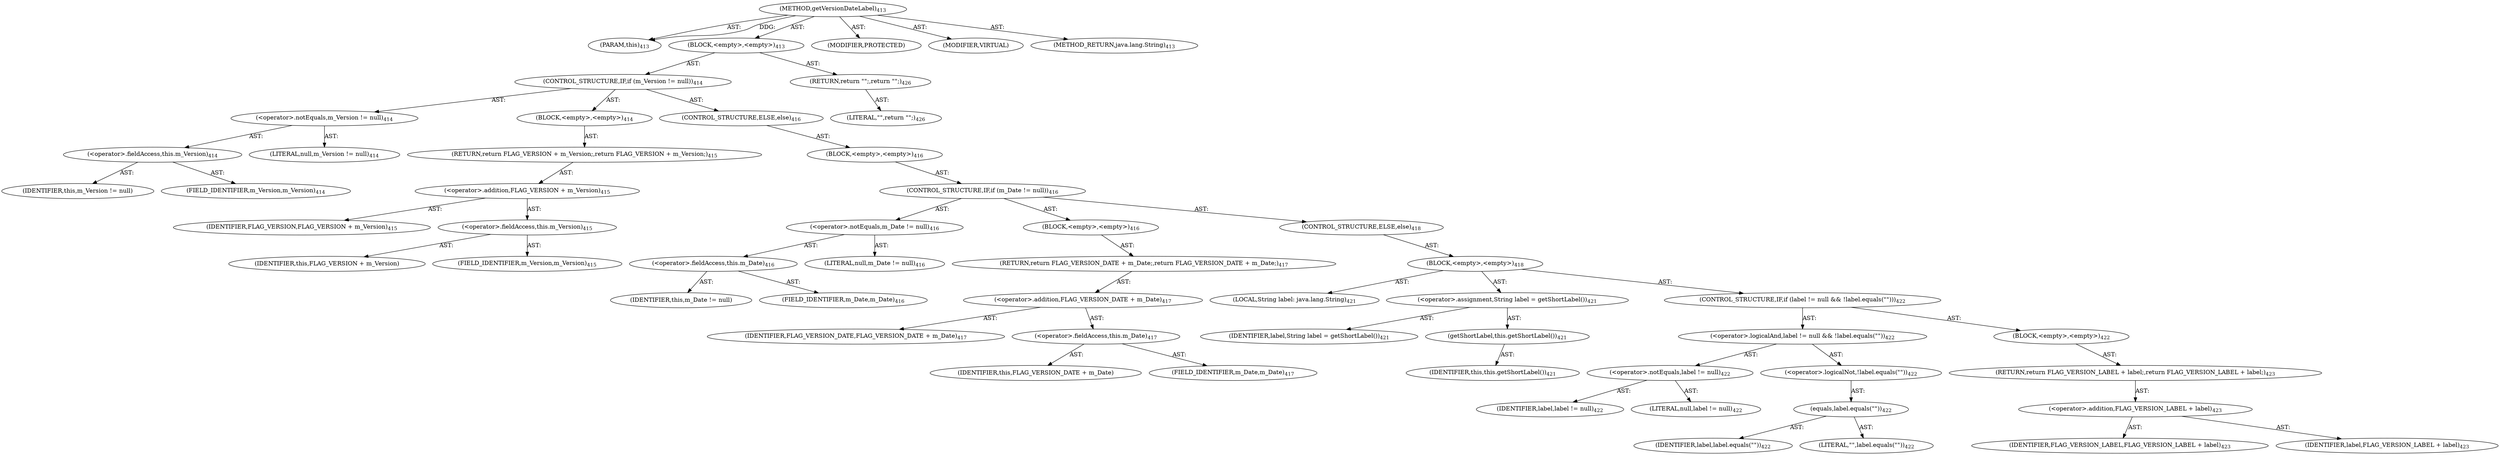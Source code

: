 digraph "getVersionDateLabel" {  
"111669149733" [label = <(METHOD,getVersionDateLabel)<SUB>413</SUB>> ]
"115964116995" [label = <(PARAM,this)<SUB>413</SUB>> ]
"25769803824" [label = <(BLOCK,&lt;empty&gt;,&lt;empty&gt;)<SUB>413</SUB>> ]
"47244640266" [label = <(CONTROL_STRUCTURE,IF,if (m_Version != null))<SUB>414</SUB>> ]
"30064771197" [label = <(&lt;operator&gt;.notEquals,m_Version != null)<SUB>414</SUB>> ]
"30064771198" [label = <(&lt;operator&gt;.fieldAccess,this.m_Version)<SUB>414</SUB>> ]
"68719476867" [label = <(IDENTIFIER,this,m_Version != null)> ]
"55834574895" [label = <(FIELD_IDENTIFIER,m_Version,m_Version)<SUB>414</SUB>> ]
"90194313235" [label = <(LITERAL,null,m_Version != null)<SUB>414</SUB>> ]
"25769803825" [label = <(BLOCK,&lt;empty&gt;,&lt;empty&gt;)<SUB>414</SUB>> ]
"146028888075" [label = <(RETURN,return FLAG_VERSION + m_Version;,return FLAG_VERSION + m_Version;)<SUB>415</SUB>> ]
"30064771199" [label = <(&lt;operator&gt;.addition,FLAG_VERSION + m_Version)<SUB>415</SUB>> ]
"68719476868" [label = <(IDENTIFIER,FLAG_VERSION,FLAG_VERSION + m_Version)<SUB>415</SUB>> ]
"30064771200" [label = <(&lt;operator&gt;.fieldAccess,this.m_Version)<SUB>415</SUB>> ]
"68719476869" [label = <(IDENTIFIER,this,FLAG_VERSION + m_Version)> ]
"55834574896" [label = <(FIELD_IDENTIFIER,m_Version,m_Version)<SUB>415</SUB>> ]
"47244640267" [label = <(CONTROL_STRUCTURE,ELSE,else)<SUB>416</SUB>> ]
"25769803826" [label = <(BLOCK,&lt;empty&gt;,&lt;empty&gt;)<SUB>416</SUB>> ]
"47244640268" [label = <(CONTROL_STRUCTURE,IF,if (m_Date != null))<SUB>416</SUB>> ]
"30064771201" [label = <(&lt;operator&gt;.notEquals,m_Date != null)<SUB>416</SUB>> ]
"30064771202" [label = <(&lt;operator&gt;.fieldAccess,this.m_Date)<SUB>416</SUB>> ]
"68719476870" [label = <(IDENTIFIER,this,m_Date != null)> ]
"55834574897" [label = <(FIELD_IDENTIFIER,m_Date,m_Date)<SUB>416</SUB>> ]
"90194313236" [label = <(LITERAL,null,m_Date != null)<SUB>416</SUB>> ]
"25769803827" [label = <(BLOCK,&lt;empty&gt;,&lt;empty&gt;)<SUB>416</SUB>> ]
"146028888076" [label = <(RETURN,return FLAG_VERSION_DATE + m_Date;,return FLAG_VERSION_DATE + m_Date;)<SUB>417</SUB>> ]
"30064771203" [label = <(&lt;operator&gt;.addition,FLAG_VERSION_DATE + m_Date)<SUB>417</SUB>> ]
"68719476871" [label = <(IDENTIFIER,FLAG_VERSION_DATE,FLAG_VERSION_DATE + m_Date)<SUB>417</SUB>> ]
"30064771204" [label = <(&lt;operator&gt;.fieldAccess,this.m_Date)<SUB>417</SUB>> ]
"68719476872" [label = <(IDENTIFIER,this,FLAG_VERSION_DATE + m_Date)> ]
"55834574898" [label = <(FIELD_IDENTIFIER,m_Date,m_Date)<SUB>417</SUB>> ]
"47244640269" [label = <(CONTROL_STRUCTURE,ELSE,else)<SUB>418</SUB>> ]
"25769803828" [label = <(BLOCK,&lt;empty&gt;,&lt;empty&gt;)<SUB>418</SUB>> ]
"94489280518" [label = <(LOCAL,String label: java.lang.String)<SUB>421</SUB>> ]
"30064771205" [label = <(&lt;operator&gt;.assignment,String label = getShortLabel())<SUB>421</SUB>> ]
"68719476873" [label = <(IDENTIFIER,label,String label = getShortLabel())<SUB>421</SUB>> ]
"30064771206" [label = <(getShortLabel,this.getShortLabel())<SUB>421</SUB>> ]
"68719476743" [label = <(IDENTIFIER,this,this.getShortLabel())<SUB>421</SUB>> ]
"47244640270" [label = <(CONTROL_STRUCTURE,IF,if (label != null &amp;&amp; !label.equals(&quot;&quot;)))<SUB>422</SUB>> ]
"30064771207" [label = <(&lt;operator&gt;.logicalAnd,label != null &amp;&amp; !label.equals(&quot;&quot;))<SUB>422</SUB>> ]
"30064771208" [label = <(&lt;operator&gt;.notEquals,label != null)<SUB>422</SUB>> ]
"68719476874" [label = <(IDENTIFIER,label,label != null)<SUB>422</SUB>> ]
"90194313237" [label = <(LITERAL,null,label != null)<SUB>422</SUB>> ]
"30064771209" [label = <(&lt;operator&gt;.logicalNot,!label.equals(&quot;&quot;))<SUB>422</SUB>> ]
"30064771210" [label = <(equals,label.equals(&quot;&quot;))<SUB>422</SUB>> ]
"68719476875" [label = <(IDENTIFIER,label,label.equals(&quot;&quot;))<SUB>422</SUB>> ]
"90194313238" [label = <(LITERAL,&quot;&quot;,label.equals(&quot;&quot;))<SUB>422</SUB>> ]
"25769803829" [label = <(BLOCK,&lt;empty&gt;,&lt;empty&gt;)<SUB>422</SUB>> ]
"146028888077" [label = <(RETURN,return FLAG_VERSION_LABEL + label;,return FLAG_VERSION_LABEL + label;)<SUB>423</SUB>> ]
"30064771211" [label = <(&lt;operator&gt;.addition,FLAG_VERSION_LABEL + label)<SUB>423</SUB>> ]
"68719476876" [label = <(IDENTIFIER,FLAG_VERSION_LABEL,FLAG_VERSION_LABEL + label)<SUB>423</SUB>> ]
"68719476877" [label = <(IDENTIFIER,label,FLAG_VERSION_LABEL + label)<SUB>423</SUB>> ]
"146028888078" [label = <(RETURN,return &quot;&quot;;,return &quot;&quot;;)<SUB>426</SUB>> ]
"90194313239" [label = <(LITERAL,&quot;&quot;,return &quot;&quot;;)<SUB>426</SUB>> ]
"133143986276" [label = <(MODIFIER,PROTECTED)> ]
"133143986277" [label = <(MODIFIER,VIRTUAL)> ]
"128849018917" [label = <(METHOD_RETURN,java.lang.String)<SUB>413</SUB>> ]
  "111669149733" -> "115964116995"  [ label = "AST: "] 
  "111669149733" -> "25769803824"  [ label = "AST: "] 
  "111669149733" -> "133143986276"  [ label = "AST: "] 
  "111669149733" -> "133143986277"  [ label = "AST: "] 
  "111669149733" -> "128849018917"  [ label = "AST: "] 
  "25769803824" -> "47244640266"  [ label = "AST: "] 
  "25769803824" -> "146028888078"  [ label = "AST: "] 
  "47244640266" -> "30064771197"  [ label = "AST: "] 
  "47244640266" -> "25769803825"  [ label = "AST: "] 
  "47244640266" -> "47244640267"  [ label = "AST: "] 
  "30064771197" -> "30064771198"  [ label = "AST: "] 
  "30064771197" -> "90194313235"  [ label = "AST: "] 
  "30064771198" -> "68719476867"  [ label = "AST: "] 
  "30064771198" -> "55834574895"  [ label = "AST: "] 
  "25769803825" -> "146028888075"  [ label = "AST: "] 
  "146028888075" -> "30064771199"  [ label = "AST: "] 
  "30064771199" -> "68719476868"  [ label = "AST: "] 
  "30064771199" -> "30064771200"  [ label = "AST: "] 
  "30064771200" -> "68719476869"  [ label = "AST: "] 
  "30064771200" -> "55834574896"  [ label = "AST: "] 
  "47244640267" -> "25769803826"  [ label = "AST: "] 
  "25769803826" -> "47244640268"  [ label = "AST: "] 
  "47244640268" -> "30064771201"  [ label = "AST: "] 
  "47244640268" -> "25769803827"  [ label = "AST: "] 
  "47244640268" -> "47244640269"  [ label = "AST: "] 
  "30064771201" -> "30064771202"  [ label = "AST: "] 
  "30064771201" -> "90194313236"  [ label = "AST: "] 
  "30064771202" -> "68719476870"  [ label = "AST: "] 
  "30064771202" -> "55834574897"  [ label = "AST: "] 
  "25769803827" -> "146028888076"  [ label = "AST: "] 
  "146028888076" -> "30064771203"  [ label = "AST: "] 
  "30064771203" -> "68719476871"  [ label = "AST: "] 
  "30064771203" -> "30064771204"  [ label = "AST: "] 
  "30064771204" -> "68719476872"  [ label = "AST: "] 
  "30064771204" -> "55834574898"  [ label = "AST: "] 
  "47244640269" -> "25769803828"  [ label = "AST: "] 
  "25769803828" -> "94489280518"  [ label = "AST: "] 
  "25769803828" -> "30064771205"  [ label = "AST: "] 
  "25769803828" -> "47244640270"  [ label = "AST: "] 
  "30064771205" -> "68719476873"  [ label = "AST: "] 
  "30064771205" -> "30064771206"  [ label = "AST: "] 
  "30064771206" -> "68719476743"  [ label = "AST: "] 
  "47244640270" -> "30064771207"  [ label = "AST: "] 
  "47244640270" -> "25769803829"  [ label = "AST: "] 
  "30064771207" -> "30064771208"  [ label = "AST: "] 
  "30064771207" -> "30064771209"  [ label = "AST: "] 
  "30064771208" -> "68719476874"  [ label = "AST: "] 
  "30064771208" -> "90194313237"  [ label = "AST: "] 
  "30064771209" -> "30064771210"  [ label = "AST: "] 
  "30064771210" -> "68719476875"  [ label = "AST: "] 
  "30064771210" -> "90194313238"  [ label = "AST: "] 
  "25769803829" -> "146028888077"  [ label = "AST: "] 
  "146028888077" -> "30064771211"  [ label = "AST: "] 
  "30064771211" -> "68719476876"  [ label = "AST: "] 
  "30064771211" -> "68719476877"  [ label = "AST: "] 
  "146028888078" -> "90194313239"  [ label = "AST: "] 
  "111669149733" -> "115964116995"  [ label = "DDG: "] 
}
